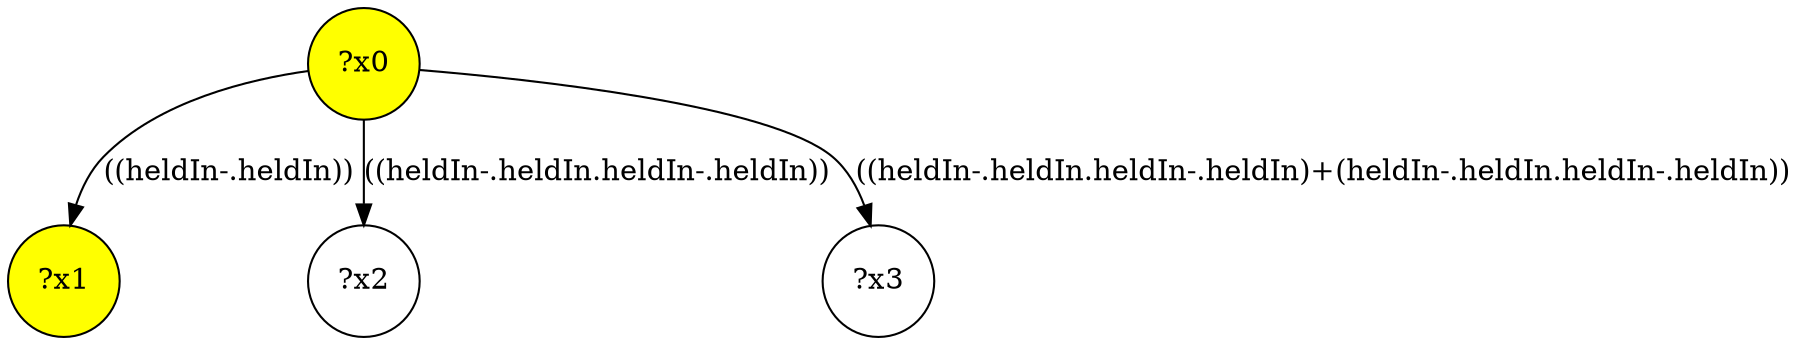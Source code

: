 digraph g {
	x0 [fillcolor="yellow", style="filled," shape=circle, label="?x0"];
	x1 [fillcolor="yellow", style="filled," shape=circle, label="?x1"];
	x0 -> x1 [label="((heldIn-.heldIn))"];
	x2 [shape=circle, label="?x2"];
	x0 -> x2 [label="((heldIn-.heldIn.heldIn-.heldIn))"];
	x3 [shape=circle, label="?x3"];
	x0 -> x3 [label="((heldIn-.heldIn.heldIn-.heldIn)+(heldIn-.heldIn.heldIn-.heldIn))"];
}
